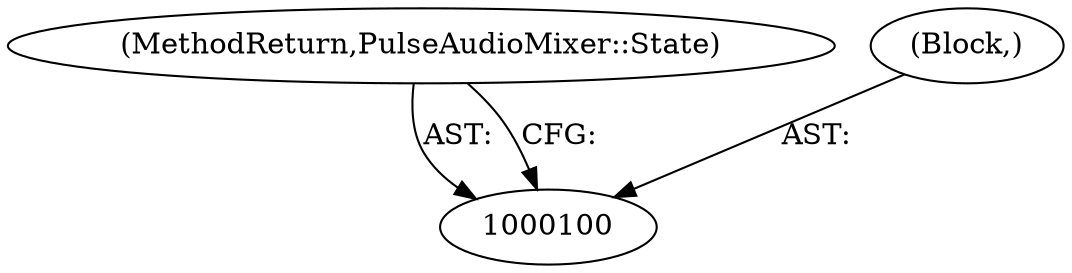 digraph "0_Chrome_51dfe5e3b332bcea02fb4d4c7493ae841106dd9b_7" {
"1000102" [label="(MethodReturn,PulseAudioMixer::State)"];
"1000101" [label="(Block,)"];
"1000102" -> "1000100"  [label="AST: "];
"1000102" -> "1000100"  [label="CFG: "];
"1000101" -> "1000100"  [label="AST: "];
}
